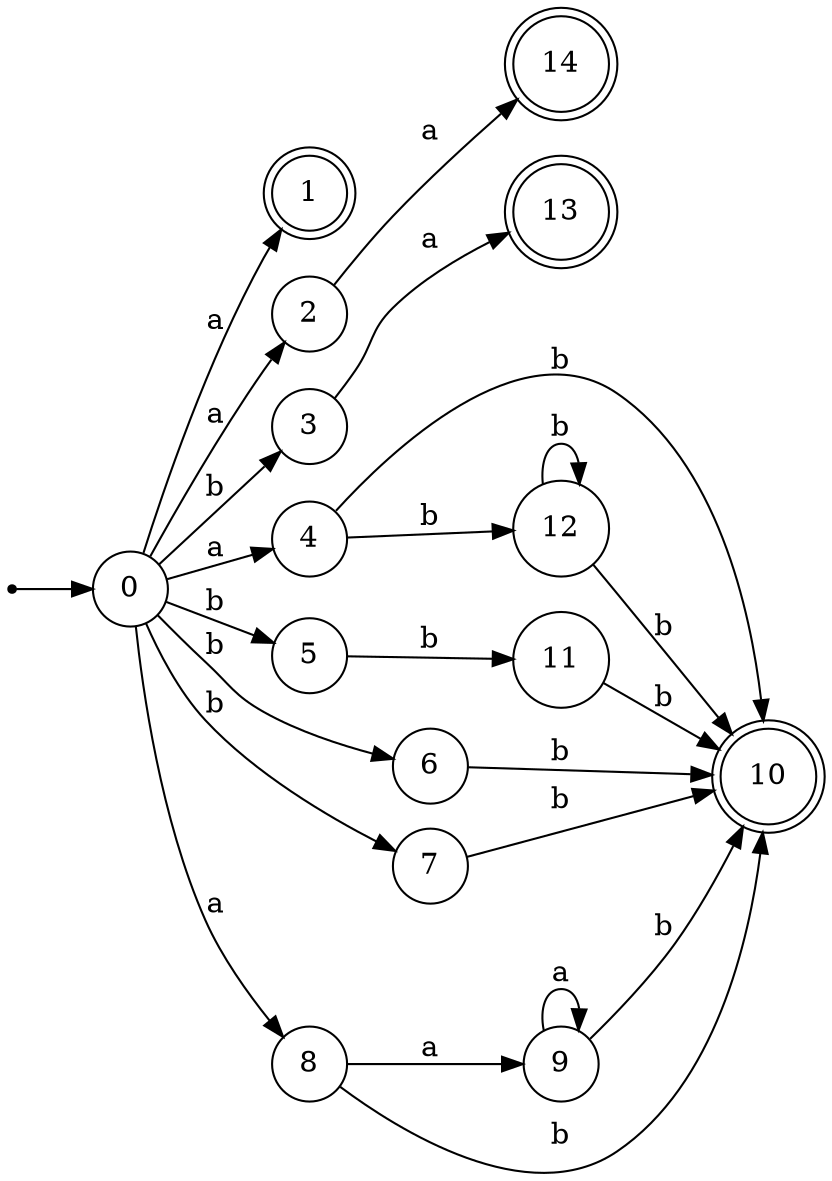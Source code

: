 digraph finite_state_machine {
rankdir=LR;
size="20,20";
node [shape = point]; "dummy0"
node [shape = circle]; "0";
"dummy0" -> "0";
node [shape = doublecircle]; "1";node [shape = circle]; "2";
node [shape = circle]; "3";
node [shape = circle]; "4";
node [shape = circle]; "5";
node [shape = circle]; "6";
node [shape = circle]; "7";
node [shape = circle]; "8";
node [shape = circle]; "9";
node [shape = doublecircle]; "10";node [shape = circle]; "11";
node [shape = circle]; "12";
node [shape = doublecircle]; "13";node [shape = doublecircle]; "14";"0" -> "8" [label = "a"];
 "0" -> "1" [label = "a"];
 "0" -> "2" [label = "a"];
 "0" -> "4" [label = "a"];
 "0" -> "3" [label = "b"];
 "0" -> "5" [label = "b"];
 "0" -> "6" [label = "b"];
 "0" -> "7" [label = "b"];
 "8" -> "9" [label = "a"];
 "8" -> "10" [label = "b"];
 "9" -> "9" [label = "a"];
 "9" -> "10" [label = "b"];
 "7" -> "10" [label = "b"];
 "6" -> "10" [label = "b"];
 "5" -> "11" [label = "b"];
 "11" -> "10" [label = "b"];
 "4" -> "10" [label = "b"];
 "4" -> "12" [label = "b"];
 "12" -> "10" [label = "b"];
 "12" -> "12" [label = "b"];
 "3" -> "13" [label = "a"];
 "2" -> "14" [label = "a"];
 }
